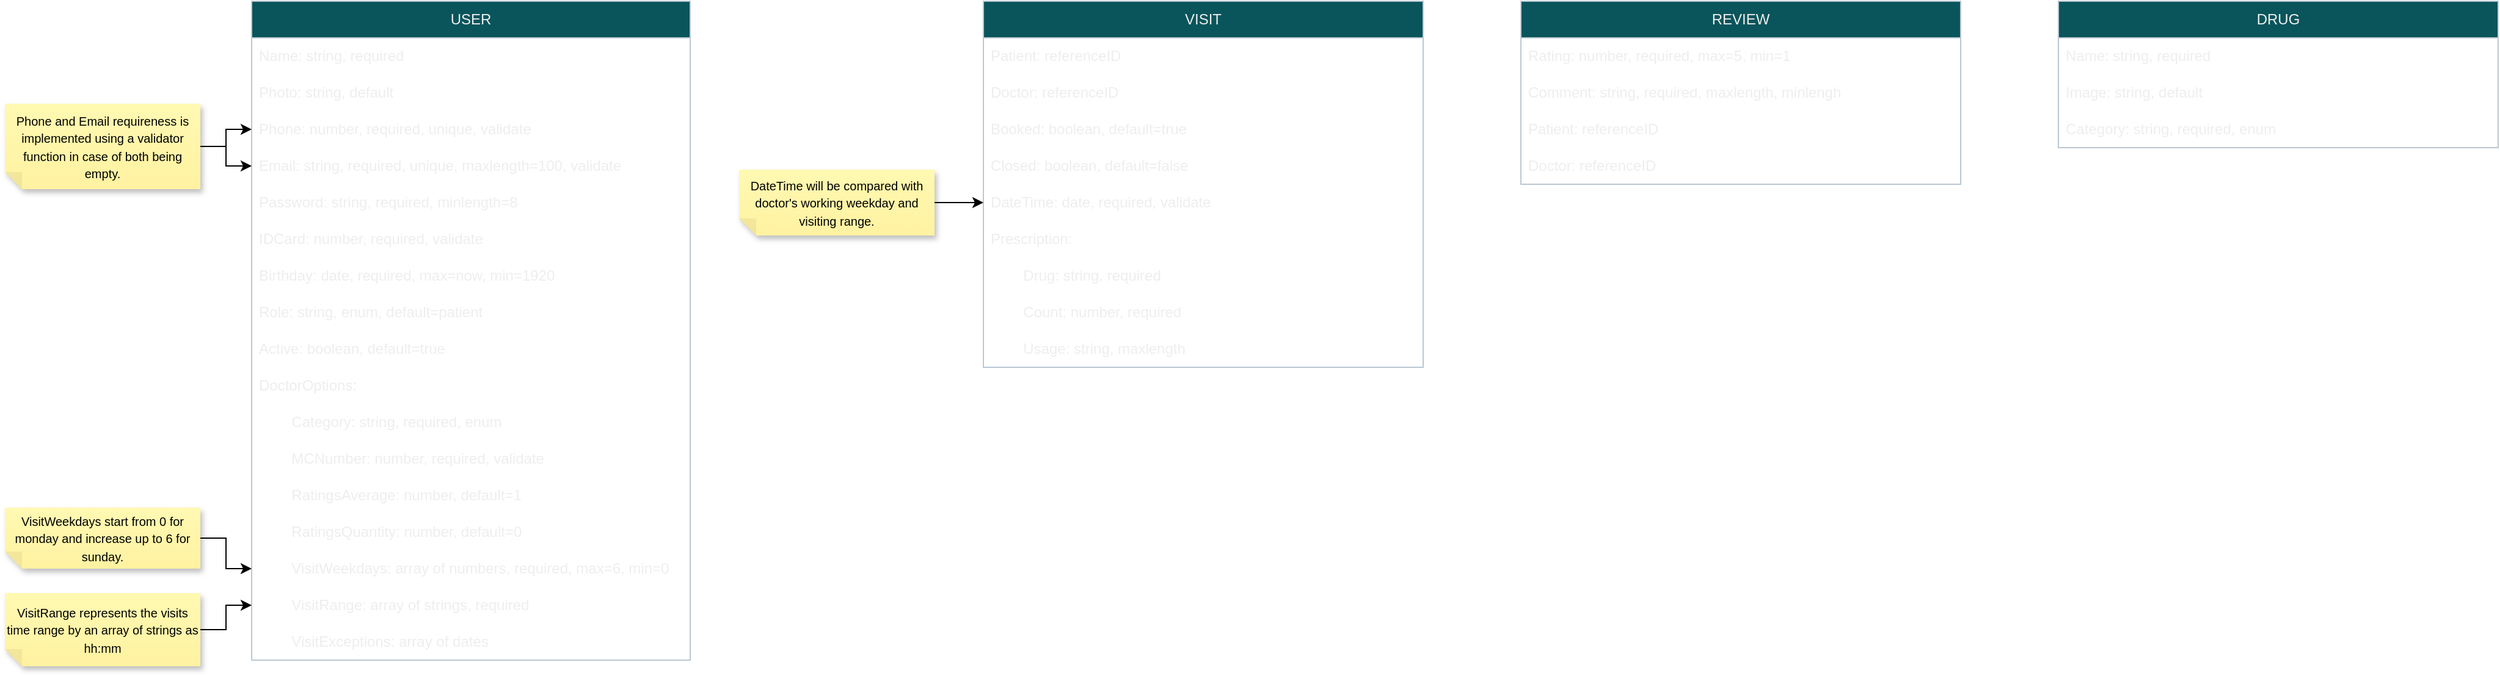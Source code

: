 <mxfile version="24.7.17">
  <diagram name="Page-1" id="bkGXrUdnT-bVuw_Vbvp5">
    <mxGraphModel dx="1332" dy="566" grid="1" gridSize="10" guides="1" tooltips="1" connect="1" arrows="1" fold="1" page="1" pageScale="1" pageWidth="1400" pageHeight="850" math="0" shadow="0">
      <root>
        <mxCell id="0" />
        <mxCell id="1" parent="0" />
        <mxCell id="bsFY-IDUE_TwSqO9ztVE-1" value="USER" style="swimlane;fontStyle=0;childLayout=stackLayout;horizontal=1;startSize=30;horizontalStack=0;resizeParent=1;resizeParentMax=0;resizeLast=0;collapsible=1;marginBottom=0;whiteSpace=wrap;html=1;labelBackgroundColor=none;fillColor=#09555B;strokeColor=#BAC8D3;fontColor=#EEEEEE;" parent="1" vertex="1">
          <mxGeometry x="582" y="165" width="359" height="540" as="geometry" />
        </mxCell>
        <mxCell id="bsFY-IDUE_TwSqO9ztVE-2" value="Name: string, required" style="text;strokeColor=none;fillColor=none;align=left;verticalAlign=middle;spacingLeft=4;spacingRight=4;overflow=hidden;points=[[0,0.5],[1,0.5]];portConstraint=eastwest;rotatable=0;whiteSpace=wrap;html=1;labelBackgroundColor=none;fontColor=#EEEEEE;" parent="bsFY-IDUE_TwSqO9ztVE-1" vertex="1">
          <mxGeometry y="30" width="359" height="30" as="geometry" />
        </mxCell>
        <mxCell id="bsFY-IDUE_TwSqO9ztVE-3" value="Photo: string, default" style="text;strokeColor=none;fillColor=none;align=left;verticalAlign=middle;spacingLeft=4;spacingRight=4;overflow=hidden;points=[[0,0.5],[1,0.5]];portConstraint=eastwest;rotatable=0;whiteSpace=wrap;html=1;labelBackgroundColor=none;fontColor=#EEEEEE;" parent="bsFY-IDUE_TwSqO9ztVE-1" vertex="1">
          <mxGeometry y="60" width="359" height="30" as="geometry" />
        </mxCell>
        <mxCell id="bsFY-IDUE_TwSqO9ztVE-4" value="Phone: number, required, unique, validate" style="text;strokeColor=none;fillColor=none;align=left;verticalAlign=middle;spacingLeft=4;spacingRight=4;overflow=hidden;points=[[0,0.5],[1,0.5]];portConstraint=eastwest;rotatable=0;whiteSpace=wrap;html=1;labelBackgroundColor=none;fontColor=#EEEEEE;" parent="bsFY-IDUE_TwSqO9ztVE-1" vertex="1">
          <mxGeometry y="90" width="359" height="30" as="geometry" />
        </mxCell>
        <mxCell id="bsFY-IDUE_TwSqO9ztVE-5" value="Email: string, required, unique, maxlength=100, validate" style="text;strokeColor=none;fillColor=none;align=left;verticalAlign=middle;spacingLeft=4;spacingRight=4;overflow=hidden;points=[[0,0.5],[1,0.5]];portConstraint=eastwest;rotatable=0;whiteSpace=wrap;html=1;shadow=1;labelBackgroundColor=none;fontColor=#EEEEEE;" parent="bsFY-IDUE_TwSqO9ztVE-1" vertex="1">
          <mxGeometry y="120" width="359" height="30" as="geometry" />
        </mxCell>
        <mxCell id="bsFY-IDUE_TwSqO9ztVE-6" value="Password: string, required, minlength=8" style="text;strokeColor=none;fillColor=none;align=left;verticalAlign=middle;spacingLeft=4;spacingRight=4;overflow=hidden;points=[[0,0.5],[1,0.5]];portConstraint=eastwest;rotatable=0;whiteSpace=wrap;html=1;labelBackgroundColor=none;fontColor=#EEEEEE;" parent="bsFY-IDUE_TwSqO9ztVE-1" vertex="1">
          <mxGeometry y="150" width="359" height="30" as="geometry" />
        </mxCell>
        <mxCell id="bsFY-IDUE_TwSqO9ztVE-7" value="IDCard: number, required, validate" style="text;strokeColor=none;fillColor=none;align=left;verticalAlign=middle;spacingLeft=4;spacingRight=4;overflow=hidden;points=[[0,0.5],[1,0.5]];portConstraint=eastwest;rotatable=0;whiteSpace=wrap;html=1;labelBackgroundColor=none;fontColor=#EEEEEE;" parent="bsFY-IDUE_TwSqO9ztVE-1" vertex="1">
          <mxGeometry y="180" width="359" height="30" as="geometry" />
        </mxCell>
        <mxCell id="bsFY-IDUE_TwSqO9ztVE-8" value="Birthday: date, required, max=now, min=1920" style="text;strokeColor=none;fillColor=none;align=left;verticalAlign=middle;spacingLeft=4;spacingRight=4;overflow=hidden;points=[[0,0.5],[1,0.5]];portConstraint=eastwest;rotatable=0;whiteSpace=wrap;html=1;labelBackgroundColor=none;fontColor=#EEEEEE;" parent="bsFY-IDUE_TwSqO9ztVE-1" vertex="1">
          <mxGeometry y="210" width="359" height="30" as="geometry" />
        </mxCell>
        <mxCell id="bsFY-IDUE_TwSqO9ztVE-9" value="Role: string, enum, default=patient" style="text;strokeColor=none;fillColor=none;align=left;verticalAlign=middle;spacingLeft=4;spacingRight=4;overflow=hidden;points=[[0,0.5],[1,0.5]];portConstraint=eastwest;rotatable=0;whiteSpace=wrap;html=1;labelBackgroundColor=none;fontColor=#EEEEEE;" parent="bsFY-IDUE_TwSqO9ztVE-1" vertex="1">
          <mxGeometry y="240" width="359" height="30" as="geometry" />
        </mxCell>
        <mxCell id="JKvzUL4bLa6gIHP7uEug-15" value="Active: boolean, default=true" style="text;strokeColor=none;fillColor=none;align=left;verticalAlign=middle;spacingLeft=4;spacingRight=4;overflow=hidden;points=[[0,0.5],[1,0.5]];portConstraint=eastwest;rotatable=0;whiteSpace=wrap;html=1;labelBackgroundColor=none;fontColor=#EEEEEE;" vertex="1" parent="bsFY-IDUE_TwSqO9ztVE-1">
          <mxGeometry y="270" width="359" height="30" as="geometry" />
        </mxCell>
        <mxCell id="bsFY-IDUE_TwSqO9ztVE-38" value="DoctorOptions:" style="text;strokeColor=none;fillColor=none;align=left;verticalAlign=middle;spacingLeft=4;spacingRight=4;overflow=hidden;points=[[0,0.5],[1,0.5]];portConstraint=eastwest;rotatable=0;whiteSpace=wrap;html=1;labelBackgroundColor=none;fontColor=#EEEEEE;" parent="bsFY-IDUE_TwSqO9ztVE-1" vertex="1">
          <mxGeometry y="300" width="359" height="30" as="geometry" />
        </mxCell>
        <mxCell id="bsFY-IDUE_TwSqO9ztVE-49" value="&lt;span style=&quot;white-space: pre;&quot;&gt;&#x9;&lt;/span&gt;Category: string, required, enum" style="text;strokeColor=none;fillColor=none;align=left;verticalAlign=middle;spacingLeft=4;spacingRight=4;overflow=hidden;points=[[0,0.5],[1,0.5]];portConstraint=eastwest;rotatable=0;whiteSpace=wrap;html=1;labelBackgroundColor=none;fontColor=#EEEEEE;" parent="bsFY-IDUE_TwSqO9ztVE-1" vertex="1">
          <mxGeometry y="330" width="359" height="30" as="geometry" />
        </mxCell>
        <mxCell id="bsFY-IDUE_TwSqO9ztVE-50" value="&lt;span style=&quot;white-space: pre;&quot;&gt;&#x9;&lt;/span&gt;MCNumber: number, required, validate" style="text;strokeColor=none;fillColor=none;align=left;verticalAlign=middle;spacingLeft=4;spacingRight=4;overflow=hidden;points=[[0,0.5],[1,0.5]];portConstraint=eastwest;rotatable=0;whiteSpace=wrap;html=1;labelBackgroundColor=none;fontColor=#EEEEEE;" parent="bsFY-IDUE_TwSqO9ztVE-1" vertex="1">
          <mxGeometry y="360" width="359" height="30" as="geometry" />
        </mxCell>
        <mxCell id="bsFY-IDUE_TwSqO9ztVE-51" value="&lt;span style=&quot;white-space: pre;&quot;&gt;&#x9;&lt;/span&gt;RatingsAverage: number, default=1" style="text;strokeColor=none;fillColor=none;align=left;verticalAlign=middle;spacingLeft=4;spacingRight=4;overflow=hidden;points=[[0,0.5],[1,0.5]];portConstraint=eastwest;rotatable=0;whiteSpace=wrap;html=1;labelBackgroundColor=none;fontColor=#EEEEEE;" parent="bsFY-IDUE_TwSqO9ztVE-1" vertex="1">
          <mxGeometry y="390" width="359" height="30" as="geometry" />
        </mxCell>
        <mxCell id="bsFY-IDUE_TwSqO9ztVE-52" value="&lt;span style=&quot;white-space: pre;&quot;&gt;&#x9;&lt;/span&gt;RatingsQuantity: number, default=0" style="text;strokeColor=none;fillColor=none;align=left;verticalAlign=middle;spacingLeft=4;spacingRight=4;overflow=hidden;points=[[0,0.5],[1,0.5]];portConstraint=eastwest;rotatable=0;whiteSpace=wrap;html=1;labelBackgroundColor=none;fontColor=#EEEEEE;" parent="bsFY-IDUE_TwSqO9ztVE-1" vertex="1">
          <mxGeometry y="420" width="359" height="30" as="geometry" />
        </mxCell>
        <mxCell id="JKvzUL4bLa6gIHP7uEug-16" value="&lt;span style=&quot;white-space: pre;&quot;&gt;&lt;span style=&quot;white-space: pre;&quot;&gt;&#x9;&lt;/span&gt;VisitW&lt;/span&gt;eekdays: array of numbers, required, max=6, min=0" style="text;strokeColor=none;fillColor=none;align=left;verticalAlign=middle;spacingLeft=4;spacingRight=4;overflow=hidden;points=[[0,0.5],[1,0.5]];portConstraint=eastwest;rotatable=0;whiteSpace=wrap;html=1;labelBackgroundColor=none;fontColor=#EEEEEE;" vertex="1" parent="bsFY-IDUE_TwSqO9ztVE-1">
          <mxGeometry y="450" width="359" height="30" as="geometry" />
        </mxCell>
        <mxCell id="JKvzUL4bLa6gIHP7uEug-17" value="&lt;div&gt;&lt;span style=&quot;white-space: pre;&quot;&gt;&#x9;&lt;/span&gt;Visit&lt;span style=&quot;white-space: pre;&quot;&gt;R&lt;/span&gt;ange: array of strings, required&lt;/div&gt;" style="text;strokeColor=none;fillColor=none;align=left;verticalAlign=middle;spacingLeft=4;spacingRight=4;overflow=hidden;points=[[0,0.5],[1,0.5]];portConstraint=eastwest;rotatable=0;whiteSpace=wrap;html=1;labelBackgroundColor=none;fontColor=#EEEEEE;" vertex="1" parent="bsFY-IDUE_TwSqO9ztVE-1">
          <mxGeometry y="480" width="359" height="30" as="geometry" />
        </mxCell>
        <mxCell id="JKvzUL4bLa6gIHP7uEug-18" value="&lt;span style=&quot;background-color: initial; white-space: pre;&quot;&gt;&lt;span style=&quot;white-space: pre;&quot;&gt;&#x9;&lt;/span&gt;VisitE&lt;/span&gt;&lt;span style=&quot;background-color: initial;&quot;&gt;xceptions: array of dates&lt;/span&gt;" style="text;strokeColor=none;fillColor=none;align=left;verticalAlign=middle;spacingLeft=4;spacingRight=4;overflow=hidden;points=[[0,0.5],[1,0.5]];portConstraint=eastwest;rotatable=0;whiteSpace=wrap;html=1;labelBackgroundColor=none;fontColor=#EEEEEE;" vertex="1" parent="bsFY-IDUE_TwSqO9ztVE-1">
          <mxGeometry y="510" width="359" height="30" as="geometry" />
        </mxCell>
        <mxCell id="bsFY-IDUE_TwSqO9ztVE-10" value="VISIT" style="swimlane;fontStyle=0;childLayout=stackLayout;horizontal=1;startSize=30;horizontalStack=0;resizeParent=1;resizeParentMax=0;resizeLast=0;collapsible=1;marginBottom=0;whiteSpace=wrap;html=1;labelBackgroundColor=none;fillColor=#09555B;strokeColor=#BAC8D3;fontColor=#EEEEEE;" parent="1" vertex="1">
          <mxGeometry x="1181" y="165" width="360" height="300" as="geometry" />
        </mxCell>
        <mxCell id="bsFY-IDUE_TwSqO9ztVE-11" value="Patient: referenceID" style="text;strokeColor=none;fillColor=none;align=left;verticalAlign=middle;spacingLeft=4;spacingRight=4;overflow=hidden;points=[[0,0.5],[1,0.5]];portConstraint=eastwest;rotatable=0;whiteSpace=wrap;html=1;labelBackgroundColor=none;fontColor=#EEEEEE;" parent="bsFY-IDUE_TwSqO9ztVE-10" vertex="1">
          <mxGeometry y="30" width="360" height="30" as="geometry" />
        </mxCell>
        <mxCell id="bsFY-IDUE_TwSqO9ztVE-12" value="Doctor: referenceID" style="text;strokeColor=none;fillColor=none;align=left;verticalAlign=middle;spacingLeft=4;spacingRight=4;overflow=hidden;points=[[0,0.5],[1,0.5]];portConstraint=eastwest;rotatable=0;whiteSpace=wrap;html=1;labelBackgroundColor=none;fontColor=#EEEEEE;" parent="bsFY-IDUE_TwSqO9ztVE-10" vertex="1">
          <mxGeometry y="60" width="360" height="30" as="geometry" />
        </mxCell>
        <mxCell id="bsFY-IDUE_TwSqO9ztVE-14" value="Booked: boolean, default=true" style="text;strokeColor=none;fillColor=none;align=left;verticalAlign=middle;spacingLeft=4;spacingRight=4;overflow=hidden;points=[[0,0.5],[1,0.5]];portConstraint=eastwest;rotatable=0;whiteSpace=wrap;html=1;labelBackgroundColor=none;fontColor=#EEEEEE;" parent="bsFY-IDUE_TwSqO9ztVE-10" vertex="1">
          <mxGeometry y="90" width="360" height="30" as="geometry" />
        </mxCell>
        <mxCell id="bsFY-IDUE_TwSqO9ztVE-15" value="Closed: boolean, default=false" style="text;strokeColor=none;fillColor=none;align=left;verticalAlign=middle;spacingLeft=4;spacingRight=4;overflow=hidden;points=[[0,0.5],[1,0.5]];portConstraint=eastwest;rotatable=0;whiteSpace=wrap;html=1;labelBackgroundColor=none;fontColor=#EEEEEE;" parent="bsFY-IDUE_TwSqO9ztVE-10" vertex="1">
          <mxGeometry y="120" width="360" height="30" as="geometry" />
        </mxCell>
        <mxCell id="bsFY-IDUE_TwSqO9ztVE-16" value="DateTime: date, required, validate" style="text;strokeColor=none;fillColor=none;align=left;verticalAlign=middle;spacingLeft=4;spacingRight=4;overflow=hidden;points=[[0,0.5],[1,0.5]];portConstraint=eastwest;rotatable=0;whiteSpace=wrap;html=1;labelBackgroundColor=none;fontColor=#EEEEEE;" parent="bsFY-IDUE_TwSqO9ztVE-10" vertex="1">
          <mxGeometry y="150" width="360" height="30" as="geometry" />
        </mxCell>
        <mxCell id="bsFY-IDUE_TwSqO9ztVE-13" value="Prescription:" style="text;strokeColor=none;fillColor=none;align=left;verticalAlign=middle;spacingLeft=4;spacingRight=4;overflow=hidden;points=[[0,0.5],[1,0.5]];portConstraint=eastwest;rotatable=0;whiteSpace=wrap;html=1;labelBackgroundColor=none;fontColor=#EEEEEE;" parent="bsFY-IDUE_TwSqO9ztVE-10" vertex="1">
          <mxGeometry y="180" width="360" height="30" as="geometry" />
        </mxCell>
        <mxCell id="JKvzUL4bLa6gIHP7uEug-21" value="&lt;span style=&quot;white-space: pre;&quot;&gt;&#x9;&lt;/span&gt;Drug: string, required" style="text;strokeColor=none;fillColor=none;align=left;verticalAlign=middle;spacingLeft=4;spacingRight=4;overflow=hidden;points=[[0,0.5],[1,0.5]];portConstraint=eastwest;rotatable=0;whiteSpace=wrap;html=1;labelBackgroundColor=none;fontColor=#EEEEEE;" vertex="1" parent="bsFY-IDUE_TwSqO9ztVE-10">
          <mxGeometry y="210" width="360" height="30" as="geometry" />
        </mxCell>
        <mxCell id="JKvzUL4bLa6gIHP7uEug-22" value="&lt;span style=&quot;white-space: pre;&quot;&gt;&#x9;&lt;/span&gt;Count: number, required" style="text;strokeColor=none;fillColor=none;align=left;verticalAlign=middle;spacingLeft=4;spacingRight=4;overflow=hidden;points=[[0,0.5],[1,0.5]];portConstraint=eastwest;rotatable=0;whiteSpace=wrap;html=1;labelBackgroundColor=none;fontColor=#EEEEEE;" vertex="1" parent="bsFY-IDUE_TwSqO9ztVE-10">
          <mxGeometry y="240" width="360" height="30" as="geometry" />
        </mxCell>
        <mxCell id="JKvzUL4bLa6gIHP7uEug-23" value="&lt;span style=&quot;white-space: pre;&quot;&gt;&#x9;&lt;/span&gt;Usage: string, maxlength" style="text;strokeColor=none;fillColor=none;align=left;verticalAlign=middle;spacingLeft=4;spacingRight=4;overflow=hidden;points=[[0,0.5],[1,0.5]];portConstraint=eastwest;rotatable=0;whiteSpace=wrap;html=1;labelBackgroundColor=none;fontColor=#EEEEEE;" vertex="1" parent="bsFY-IDUE_TwSqO9ztVE-10">
          <mxGeometry y="270" width="360" height="30" as="geometry" />
        </mxCell>
        <mxCell id="bsFY-IDUE_TwSqO9ztVE-17" value="REVIEW" style="swimlane;fontStyle=0;childLayout=stackLayout;horizontal=1;startSize=30;horizontalStack=0;resizeParent=1;resizeParentMax=0;resizeLast=0;collapsible=1;marginBottom=0;whiteSpace=wrap;html=1;labelBackgroundColor=none;fillColor=#09555B;strokeColor=#BAC8D3;fontColor=#EEEEEE;" parent="1" vertex="1">
          <mxGeometry x="1621" y="165" width="360" height="150" as="geometry" />
        </mxCell>
        <mxCell id="bsFY-IDUE_TwSqO9ztVE-18" value="Rating: number, required, max=5, min=1" style="text;strokeColor=none;fillColor=none;align=left;verticalAlign=middle;spacingLeft=4;spacingRight=4;overflow=hidden;points=[[0,0.5],[1,0.5]];portConstraint=eastwest;rotatable=0;whiteSpace=wrap;html=1;labelBackgroundColor=none;fontColor=#EEEEEE;" parent="bsFY-IDUE_TwSqO9ztVE-17" vertex="1">
          <mxGeometry y="30" width="360" height="30" as="geometry" />
        </mxCell>
        <mxCell id="bsFY-IDUE_TwSqO9ztVE-19" value="Comment: string, required, maxlength, minlengh" style="text;strokeColor=none;fillColor=none;align=left;verticalAlign=middle;spacingLeft=4;spacingRight=4;overflow=hidden;points=[[0,0.5],[1,0.5]];portConstraint=eastwest;rotatable=0;whiteSpace=wrap;html=1;labelBackgroundColor=none;fontColor=#EEEEEE;" parent="bsFY-IDUE_TwSqO9ztVE-17" vertex="1">
          <mxGeometry y="60" width="360" height="30" as="geometry" />
        </mxCell>
        <mxCell id="bsFY-IDUE_TwSqO9ztVE-20" value="Patient: referenceID" style="text;strokeColor=none;fillColor=none;align=left;verticalAlign=middle;spacingLeft=4;spacingRight=4;overflow=hidden;points=[[0,0.5],[1,0.5]];portConstraint=eastwest;rotatable=0;whiteSpace=wrap;html=1;labelBackgroundColor=none;fontColor=#EEEEEE;" parent="bsFY-IDUE_TwSqO9ztVE-17" vertex="1">
          <mxGeometry y="90" width="360" height="30" as="geometry" />
        </mxCell>
        <mxCell id="bsFY-IDUE_TwSqO9ztVE-21" value="Doctor: referenceID" style="text;strokeColor=none;fillColor=none;align=left;verticalAlign=middle;spacingLeft=4;spacingRight=4;overflow=hidden;points=[[0,0.5],[1,0.5]];portConstraint=eastwest;rotatable=0;whiteSpace=wrap;html=1;labelBackgroundColor=none;fontColor=#EEEEEE;" parent="bsFY-IDUE_TwSqO9ztVE-17" vertex="1">
          <mxGeometry y="120" width="360" height="30" as="geometry" />
        </mxCell>
        <mxCell id="bsFY-IDUE_TwSqO9ztVE-22" value="DRUG" style="swimlane;fontStyle=0;childLayout=stackLayout;horizontal=1;startSize=30;horizontalStack=0;resizeParent=1;resizeParentMax=0;resizeLast=0;collapsible=1;marginBottom=0;whiteSpace=wrap;html=1;labelBackgroundColor=none;fillColor=#09555B;strokeColor=#BAC8D3;fontColor=#EEEEEE;" parent="1" vertex="1">
          <mxGeometry x="2061" y="165" width="360" height="120" as="geometry" />
        </mxCell>
        <mxCell id="bsFY-IDUE_TwSqO9ztVE-23" value="Name: string, required" style="text;strokeColor=none;fillColor=none;align=left;verticalAlign=middle;spacingLeft=4;spacingRight=4;overflow=hidden;points=[[0,0.5],[1,0.5]];portConstraint=eastwest;rotatable=0;whiteSpace=wrap;html=1;labelBackgroundColor=none;fontColor=#EEEEEE;" parent="bsFY-IDUE_TwSqO9ztVE-22" vertex="1">
          <mxGeometry y="30" width="360" height="30" as="geometry" />
        </mxCell>
        <mxCell id="bsFY-IDUE_TwSqO9ztVE-24" value="Image: string, default" style="text;strokeColor=none;fillColor=none;align=left;verticalAlign=middle;spacingLeft=4;spacingRight=4;overflow=hidden;points=[[0,0.5],[1,0.5]];portConstraint=eastwest;rotatable=0;whiteSpace=wrap;html=1;labelBackgroundColor=none;fontColor=#EEEEEE;" parent="bsFY-IDUE_TwSqO9ztVE-22" vertex="1">
          <mxGeometry y="60" width="360" height="30" as="geometry" />
        </mxCell>
        <mxCell id="bsFY-IDUE_TwSqO9ztVE-25" value="Category: string, required, enum" style="text;strokeColor=none;fillColor=none;align=left;verticalAlign=middle;spacingLeft=4;spacingRight=4;overflow=hidden;points=[[0,0.5],[1,0.5]];portConstraint=eastwest;rotatable=0;whiteSpace=wrap;html=1;labelBackgroundColor=none;fontColor=#EEEEEE;" parent="bsFY-IDUE_TwSqO9ztVE-22" vertex="1">
          <mxGeometry y="90" width="360" height="30" as="geometry" />
        </mxCell>
        <mxCell id="JKvzUL4bLa6gIHP7uEug-3" style="edgeStyle=orthogonalEdgeStyle;rounded=0;orthogonalLoop=1;jettySize=auto;html=1;" edge="1" parent="1" source="JKvzUL4bLa6gIHP7uEug-1" target="bsFY-IDUE_TwSqO9ztVE-4">
          <mxGeometry relative="1" as="geometry" />
        </mxCell>
        <mxCell id="JKvzUL4bLa6gIHP7uEug-4" style="edgeStyle=orthogonalEdgeStyle;rounded=0;orthogonalLoop=1;jettySize=auto;html=1;exitX=0;exitY=0.5;exitDx=0;exitDy=0;exitPerimeter=0;entryX=0;entryY=0.5;entryDx=0;entryDy=0;" edge="1" parent="1" source="JKvzUL4bLa6gIHP7uEug-1" target="bsFY-IDUE_TwSqO9ztVE-5">
          <mxGeometry relative="1" as="geometry" />
        </mxCell>
        <mxCell id="JKvzUL4bLa6gIHP7uEug-1" value="&lt;font style=&quot;font-size: 10px;&quot;&gt;Phone and Email requireness is implemented using a validator function in case of both being empty.&lt;/font&gt;" style="shape=note;whiteSpace=wrap;html=1;backgroundOutline=1;fontColor=#000000;darkOpacity=0.05;fillColor=#FFF9B2;strokeColor=none;fillStyle=solid;direction=west;gradientDirection=north;gradientColor=#FFF2A1;shadow=1;size=14;pointerEvents=1;rotation=0;" vertex="1" parent="1">
          <mxGeometry x="380" y="249" width="160" height="70" as="geometry" />
        </mxCell>
        <mxCell id="JKvzUL4bLa6gIHP7uEug-20" style="edgeStyle=orthogonalEdgeStyle;rounded=0;orthogonalLoop=1;jettySize=auto;html=1;" edge="1" parent="1" source="JKvzUL4bLa6gIHP7uEug-5" target="JKvzUL4bLa6gIHP7uEug-17">
          <mxGeometry relative="1" as="geometry">
            <mxPoint x="530" y="690" as="targetPoint" />
          </mxGeometry>
        </mxCell>
        <mxCell id="JKvzUL4bLa6gIHP7uEug-5" value="&lt;font style=&quot;font-size: 10px;&quot;&gt;VisitRange represents the visits time range by an array of strings as hh:mm&lt;/font&gt;" style="shape=note;whiteSpace=wrap;html=1;backgroundOutline=1;fontColor=#000000;darkOpacity=0.05;fillColor=#FFF9B2;strokeColor=none;fillStyle=solid;direction=west;gradientDirection=north;gradientColor=#FFF2A1;shadow=1;size=14;pointerEvents=1;rotation=0;" vertex="1" parent="1">
          <mxGeometry x="380" y="650" width="160" height="60" as="geometry" />
        </mxCell>
        <mxCell id="JKvzUL4bLa6gIHP7uEug-10" style="edgeStyle=orthogonalEdgeStyle;rounded=0;orthogonalLoop=1;jettySize=auto;html=1;" edge="1" parent="1" source="JKvzUL4bLa6gIHP7uEug-8" target="JKvzUL4bLa6gIHP7uEug-16">
          <mxGeometry relative="1" as="geometry">
            <mxPoint x="582" y="650" as="targetPoint" />
          </mxGeometry>
        </mxCell>
        <mxCell id="JKvzUL4bLa6gIHP7uEug-8" value="&lt;font style=&quot;font-size: 10px;&quot;&gt;VisitWeekdays start from 0 for monday and increase up to 6 for sunday.&lt;/font&gt;" style="shape=note;whiteSpace=wrap;html=1;backgroundOutline=1;fontColor=#000000;darkOpacity=0.05;fillColor=#FFF9B2;strokeColor=none;fillStyle=solid;direction=west;gradientDirection=north;gradientColor=#FFF2A1;shadow=1;size=14;pointerEvents=1;rotation=0;" vertex="1" parent="1">
          <mxGeometry x="380" y="580" width="160" height="50" as="geometry" />
        </mxCell>
        <mxCell id="JKvzUL4bLa6gIHP7uEug-12" style="edgeStyle=orthogonalEdgeStyle;rounded=0;orthogonalLoop=1;jettySize=auto;html=1;exitX=0;exitY=0.5;exitDx=0;exitDy=0;exitPerimeter=0;entryX=0;entryY=0.5;entryDx=0;entryDy=0;" edge="1" parent="1" source="JKvzUL4bLa6gIHP7uEug-11" target="bsFY-IDUE_TwSqO9ztVE-16">
          <mxGeometry relative="1" as="geometry" />
        </mxCell>
        <mxCell id="JKvzUL4bLa6gIHP7uEug-11" value="&lt;font style=&quot;font-size: 10px;&quot;&gt;DateTime will be compared with doctor&#39;s working weekday and visiting range.&lt;/font&gt;" style="shape=note;whiteSpace=wrap;html=1;backgroundOutline=1;fontColor=#000000;darkOpacity=0.05;fillColor=#FFF9B2;strokeColor=none;fillStyle=solid;direction=west;gradientDirection=north;gradientColor=#FFF2A1;shadow=1;size=14;pointerEvents=1;rotation=0;" vertex="1" parent="1">
          <mxGeometry x="981" y="303" width="160" height="54" as="geometry" />
        </mxCell>
      </root>
    </mxGraphModel>
  </diagram>
</mxfile>
